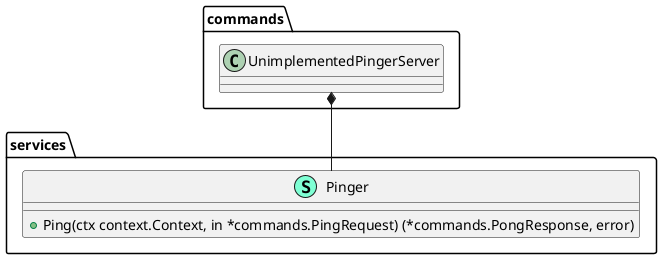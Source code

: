 @startuml
namespace services {
    class Pinger << (S,Aquamarine) >> {
        + Ping(ctx context.Context, in *commands.PingRequest) (*commands.PongResponse, error)

    }
}
"commands.UnimplementedPingerServer" *-- "services.Pinger"


@enduml
